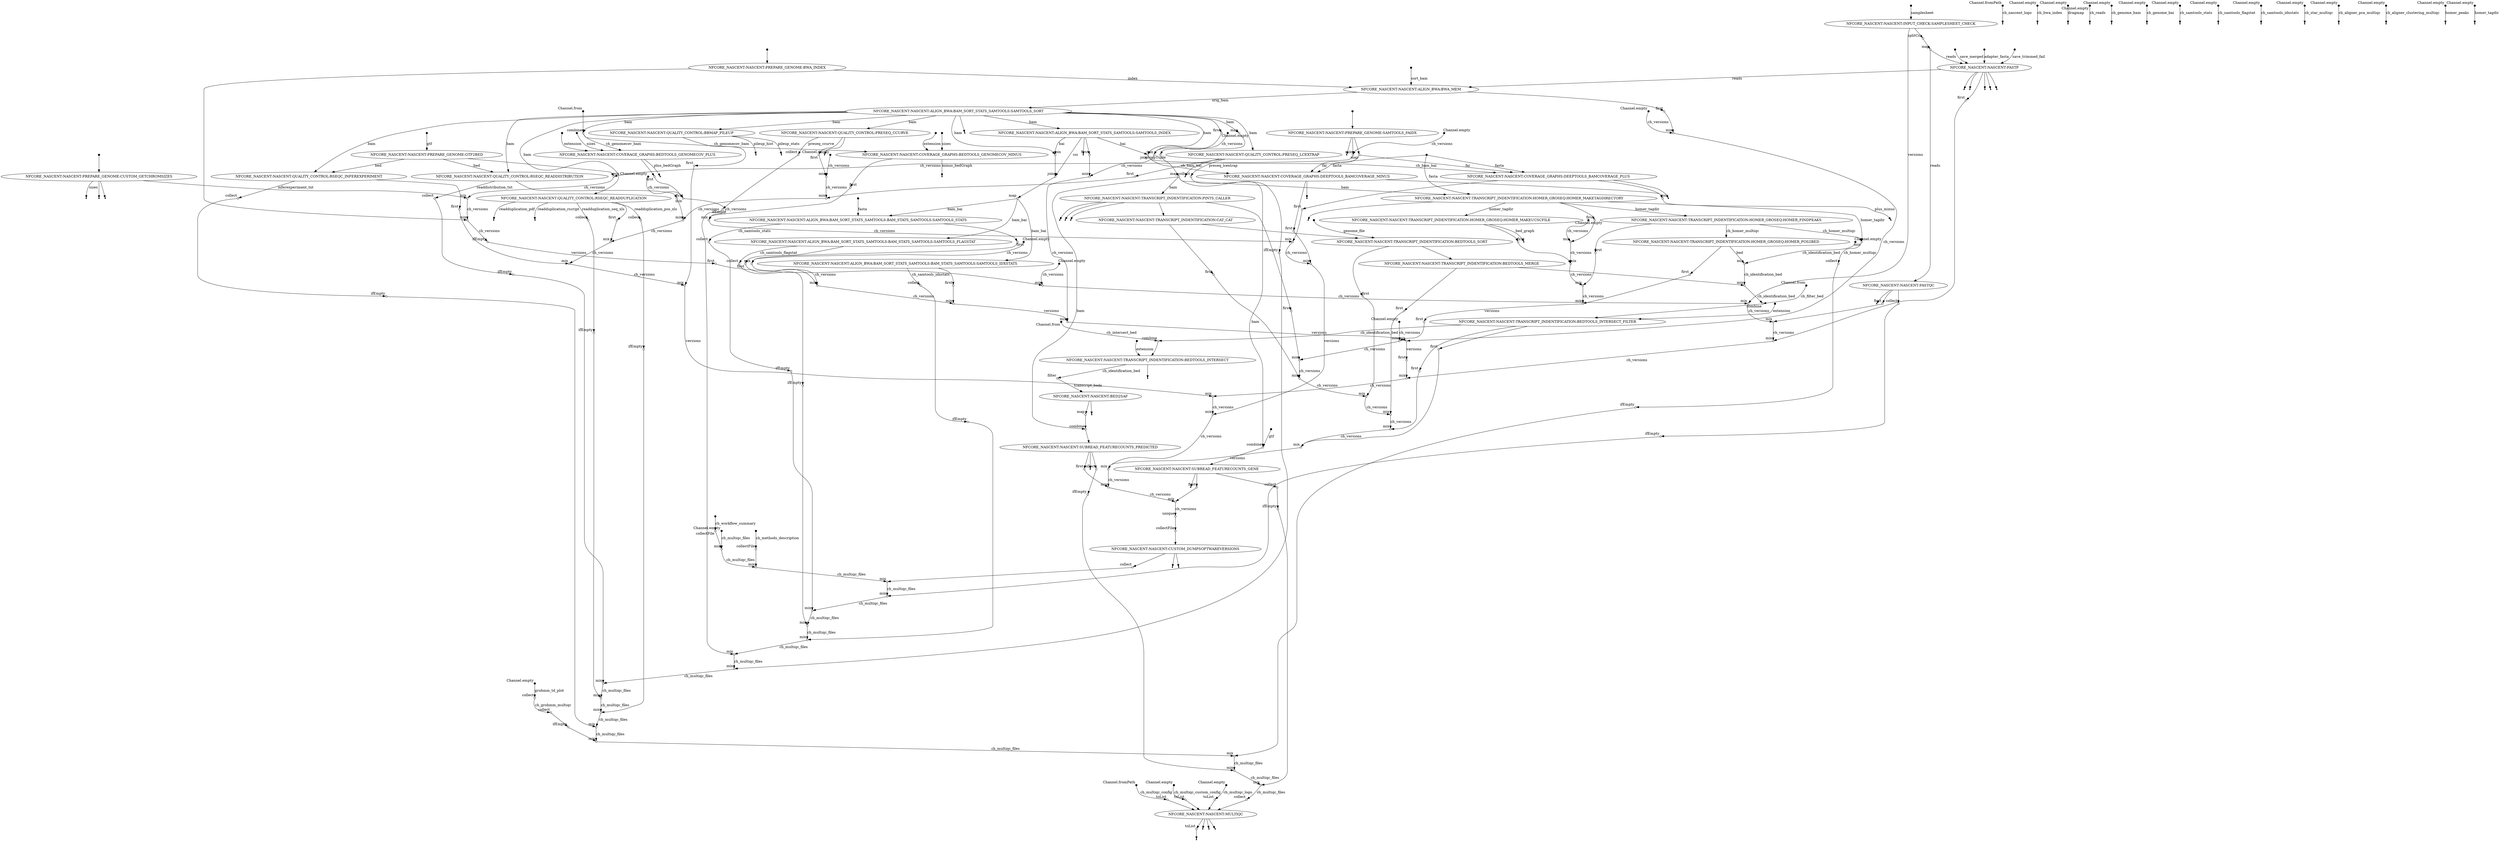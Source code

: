 digraph "nascent_dag" {
v0 [shape=point,label="",fixedsize=true,width=0.1,xlabel="Channel.fromPath"];
v288 [shape=circle,label="",fixedsize=true,width=0.1,xlabel="toList"];
v0 -> v288 [label="ch_multiqc_config"];

v1 [shape=point,label="",fixedsize=true,width=0.1,xlabel="Channel.empty"];
v289 [shape=circle,label="",fixedsize=true,width=0.1,xlabel="toList"];
v1 -> v289 [label="ch_multiqc_custom_config"];

v2 [shape=point,label="",fixedsize=true,width=0.1,xlabel="Channel.empty"];
v290 [shape=circle,label="",fixedsize=true,width=0.1,xlabel="toList"];
v2 -> v290 [label="ch_multiqc_logo"];

v3 [shape=point,label="",fixedsize=true,width=0.1,xlabel="Channel.empty"];
v30 [shape=circle,label="",fixedsize=true,width=0.1,xlabel="mix"];
v3 -> v30 [label="ch_versions"];

v4 [shape=point,label="",fixedsize=true,width=0.1,xlabel="Channel.fromPath"];
v5 [shape=point];
v4 -> v5 [label="ch_nascent_logo"];

v6 [shape=point,label="",fixedsize=true,width=0.1,xlabel="Channel.empty"];
v11 [shape=circle,label="",fixedsize=true,width=0.1,xlabel="mix"];
v6 -> v11 [label="ch_versions"];

v7 [shape=point,label="",fixedsize=true,width=0.1];
v8 [label="NFCORE_NASCENT:NASCENT:PREPARE_GENOME:SAMTOOLS_FAIDX"];
v7 -> v8;

v8 [label="NFCORE_NASCENT:NASCENT:PREPARE_GENOME:SAMTOOLS_FAIDX"];
v10 [shape=circle,label="",fixedsize=true,width=0.1,xlabel="map"];
v8 -> v10;

v8 [label="NFCORE_NASCENT:NASCENT:PREPARE_GENOME:SAMTOOLS_FAIDX"];
v9 [shape=point];
v8 -> v9;

v8 [label="NFCORE_NASCENT:NASCENT:PREPARE_GENOME:SAMTOOLS_FAIDX"];
v11 [shape=circle,label="",fixedsize=true,width=0.1,xlabel="mix"];
v8 -> v11;

v10 [shape=circle,label="",fixedsize=true,width=0.1,xlabel="map"];
v144 [label="NFCORE_NASCENT:NASCENT:COVERAGE_GRAPHS:DEEPTOOLS_BAMCOVERAGE_PLUS"];
v10 -> v144 [label="fai"];

v11 [shape=circle,label="",fixedsize=true,width=0.1,xlabel="mix"];
v14 [shape=circle,label="",fixedsize=true,width=0.1,xlabel="mix"];
v11 -> v14 [label="ch_versions"];

v12 [shape=point,label="",fixedsize=true,width=0.1];
v13 [label="NFCORE_NASCENT:NASCENT:PREPARE_GENOME:GTF2BED"];
v12 -> v13 [label="gtf"];

v13 [label="NFCORE_NASCENT:NASCENT:PREPARE_GENOME:GTF2BED"];
v110 [label="NFCORE_NASCENT:NASCENT:QUALITY_CONTROL:RSEQC_READDISTRIBUTION"];
v13 -> v110 [label="bed"];

v13 [label="NFCORE_NASCENT:NASCENT:PREPARE_GENOME:GTF2BED"];
v14 [shape=circle,label="",fixedsize=true,width=0.1,xlabel="mix"];
v13 -> v14;

v14 [shape=circle,label="",fixedsize=true,width=0.1,xlabel="mix"];
v20 [shape=circle,label="",fixedsize=true,width=0.1,xlabel="mix"];
v14 -> v20 [label="ch_versions"];

v15 [shape=point,label="",fixedsize=true,width=0.1];
v16 [label="NFCORE_NASCENT:NASCENT:PREPARE_GENOME:CUSTOM_GETCHROMSIZES"];
v15 -> v16;

v16 [label="NFCORE_NASCENT:NASCENT:PREPARE_GENOME:CUSTOM_GETCHROMSIZES"];
v19 [shape=point];
v16 -> v19 [label="sizes"];

v16 [label="NFCORE_NASCENT:NASCENT:PREPARE_GENOME:CUSTOM_GETCHROMSIZES"];
v18 [shape=point];
v16 -> v18;

v16 [label="NFCORE_NASCENT:NASCENT:PREPARE_GENOME:CUSTOM_GETCHROMSIZES"];
v17 [shape=point];
v16 -> v17;

v16 [label="NFCORE_NASCENT:NASCENT:PREPARE_GENOME:CUSTOM_GETCHROMSIZES"];
v20 [shape=circle,label="",fixedsize=true,width=0.1,xlabel="mix"];
v16 -> v20;

v20 [shape=circle,label="",fixedsize=true,width=0.1,xlabel="mix"];
v27 [shape=circle,label="",fixedsize=true,width=0.1,xlabel="mix"];
v20 -> v27 [label="ch_versions"];

v21 [shape=point,label="",fixedsize=true,width=0.1,xlabel="Channel.empty"];
v22 [shape=point];
v21 -> v22 [label="ch_bwa_index"];

v23 [shape=point,label="",fixedsize=true,width=0.1,xlabel="Channel.empty"];
v24 [shape=point];
v23 -> v24 [label="dragmap"];

v25 [shape=point,label="",fixedsize=true,width=0.1];
v26 [label="NFCORE_NASCENT:NASCENT:PREPARE_GENOME:BWA_INDEX"];
v25 -> v26;

v26 [label="NFCORE_NASCENT:NASCENT:PREPARE_GENOME:BWA_INDEX"];
v71 [label="NFCORE_NASCENT:NASCENT:ALIGN_BWA:BWA_MEM"];
v26 -> v71 [label="index"];

v26 [label="NFCORE_NASCENT:NASCENT:PREPARE_GENOME:BWA_INDEX"];
v27 [shape=circle,label="",fixedsize=true,width=0.1,xlabel="mix"];
v26 -> v27;

v27 [shape=circle,label="",fixedsize=true,width=0.1,xlabel="mix"];
v28 [shape=circle,label="",fixedsize=true,width=0.1,xlabel="ifEmpty"];
v27 -> v28 [label="ch_versions"];

v28 [shape=circle,label="",fixedsize=true,width=0.1,xlabel="ifEmpty"];
v29 [shape=circle,label="",fixedsize=true,width=0.1,xlabel="first"];
v28 -> v29 [label="versions"];

v29 [shape=circle,label="",fixedsize=true,width=0.1,xlabel="first"];
v30 [shape=circle,label="",fixedsize=true,width=0.1,xlabel="mix"];
v29 -> v30;

v30 [shape=circle,label="",fixedsize=true,width=0.1,xlabel="mix"];
v35 [shape=circle,label="",fixedsize=true,width=0.1,xlabel="mix"];
v30 -> v35 [label="ch_versions"];

v31 [shape=point,label="",fixedsize=true,width=0.1];
v32 [label="NFCORE_NASCENT:NASCENT:INPUT_CHECK:SAMPLESHEET_CHECK"];
v31 -> v32 [label="samplesheet"];

v32 [label="NFCORE_NASCENT:NASCENT:INPUT_CHECK:SAMPLESHEET_CHECK"];
v33 [shape=circle,label="",fixedsize=true,width=0.1,xlabel="splitCsv"];
v32 -> v33;

v32 [label="NFCORE_NASCENT:NASCENT:INPUT_CHECK:SAMPLESHEET_CHECK"];
v35 [shape=circle,label="",fixedsize=true,width=0.1,xlabel="mix"];
v32 -> v35 [label="versions"];

v33 [shape=circle,label="",fixedsize=true,width=0.1,xlabel="splitCsv"];
v34 [shape=circle,label="",fixedsize=true,width=0.1,xlabel="map"];
v33 -> v34;

v34 [shape=circle,label="",fixedsize=true,width=0.1,xlabel="map"];
v36 [label="NFCORE_NASCENT:NASCENT:FASTQC"];
v34 -> v36 [label="reads"];

v35 [shape=circle,label="",fixedsize=true,width=0.1,xlabel="mix"];
v39 [shape=circle,label="",fixedsize=true,width=0.1,xlabel="mix"];
v35 -> v39 [label="ch_versions"];

v36 [label="NFCORE_NASCENT:NASCENT:FASTQC"];
v37 [shape=point];
v36 -> v37;

v36 [label="NFCORE_NASCENT:NASCENT:FASTQC"];
v245 [shape=circle,label="",fixedsize=true,width=0.1,xlabel="collect"];
v36 -> v245;

v36 [label="NFCORE_NASCENT:NASCENT:FASTQC"];
v38 [shape=circle,label="",fixedsize=true,width=0.1,xlabel="first"];
v36 -> v38;

v38 [shape=circle,label="",fixedsize=true,width=0.1,xlabel="first"];
v39 [shape=circle,label="",fixedsize=true,width=0.1,xlabel="mix"];
v38 -> v39;

v39 [shape=circle,label="",fixedsize=true,width=0.1,xlabel="mix"];
v52 [shape=circle,label="",fixedsize=true,width=0.1,xlabel="mix"];
v39 -> v52 [label="ch_versions"];

v40 [shape=point,label="",fixedsize=true,width=0.1,xlabel="Channel.empty"];
v41 [shape=point];
v40 -> v41 [label="ch_reads"];

v34 [shape=circle,label="",fixedsize=true,width=0.1,xlabel="map"];
v45 [label="NFCORE_NASCENT:NASCENT:FASTP"];
v34 -> v45 [label="reads"];

v42 [shape=point,label="",fixedsize=true,width=0.1];
v45 [label="NFCORE_NASCENT:NASCENT:FASTP"];
v42 -> v45 [label="adapter_fasta"];

v43 [shape=point,label="",fixedsize=true,width=0.1];
v45 [label="NFCORE_NASCENT:NASCENT:FASTP"];
v43 -> v45 [label="save_trimmed_fail"];

v44 [shape=point,label="",fixedsize=true,width=0.1];
v45 [label="NFCORE_NASCENT:NASCENT:FASTP"];
v44 -> v45 [label="save_merged"];

v45 [label="NFCORE_NASCENT:NASCENT:FASTP"];
v71 [label="NFCORE_NASCENT:NASCENT:ALIGN_BWA:BWA_MEM"];
v45 -> v71 [label="reads"];

v45 [label="NFCORE_NASCENT:NASCENT:FASTP"];
v50 [shape=point];
v45 -> v50;

v45 [label="NFCORE_NASCENT:NASCENT:FASTP"];
v49 [shape=point];
v45 -> v49;

v45 [label="NFCORE_NASCENT:NASCENT:FASTP"];
v48 [shape=point];
v45 -> v48;

v45 [label="NFCORE_NASCENT:NASCENT:FASTP"];
v51 [shape=circle,label="",fixedsize=true,width=0.1,xlabel="first"];
v45 -> v51;

v45 [label="NFCORE_NASCENT:NASCENT:FASTP"];
v47 [shape=point];
v45 -> v47;

v45 [label="NFCORE_NASCENT:NASCENT:FASTP"];
v46 [shape=point];
v45 -> v46;

v51 [shape=circle,label="",fixedsize=true,width=0.1,xlabel="first"];
v52 [shape=circle,label="",fixedsize=true,width=0.1,xlabel="mix"];
v51 -> v52;

v52 [shape=circle,label="",fixedsize=true,width=0.1,xlabel="mix"];
v100 [shape=circle,label="",fixedsize=true,width=0.1,xlabel="mix"];
v52 -> v100 [label="ch_versions"];

v53 [shape=point,label="",fixedsize=true,width=0.1,xlabel="Channel.empty"];
v54 [shape=point];
v53 -> v54 [label="ch_genome_bam"];

v55 [shape=point,label="",fixedsize=true,width=0.1,xlabel="Channel.empty"];
v56 [shape=point];
v55 -> v56 [label="ch_genome_bai"];

v57 [shape=point,label="",fixedsize=true,width=0.1,xlabel="Channel.empty"];
v58 [shape=point];
v57 -> v58 [label="ch_samtools_stats"];

v59 [shape=point,label="",fixedsize=true,width=0.1,xlabel="Channel.empty"];
v60 [shape=point];
v59 -> v60 [label="ch_samtools_flagstat"];

v61 [shape=point,label="",fixedsize=true,width=0.1,xlabel="Channel.empty"];
v62 [shape=point];
v61 -> v62 [label="ch_samtools_idxstats"];

v63 [shape=point,label="",fixedsize=true,width=0.1,xlabel="Channel.empty"];
v64 [shape=point];
v63 -> v64 [label="ch_star_multiqc"];

v65 [shape=point,label="",fixedsize=true,width=0.1,xlabel="Channel.empty"];
v66 [shape=point];
v65 -> v66 [label="ch_aligner_pca_multiqc"];

v67 [shape=point,label="",fixedsize=true,width=0.1,xlabel="Channel.empty"];
v68 [shape=point];
v67 -> v68 [label="ch_aligner_clustering_multiqc"];

v69 [shape=point,label="",fixedsize=true,width=0.1,xlabel="Channel.empty"];
v73 [shape=circle,label="",fixedsize=true,width=0.1,xlabel="mix"];
v69 -> v73 [label="ch_versions"];

v70 [shape=point,label="",fixedsize=true,width=0.1];
v71 [label="NFCORE_NASCENT:NASCENT:ALIGN_BWA:BWA_MEM"];
v70 -> v71 [label="sort_bam"];

v71 [label="NFCORE_NASCENT:NASCENT:ALIGN_BWA:BWA_MEM"];
v75 [label="NFCORE_NASCENT:NASCENT:ALIGN_BWA:BAM_SORT_STATS_SAMTOOLS:SAMTOOLS_SORT"];
v71 -> v75 [label="orig_bam"];

v71 [label="NFCORE_NASCENT:NASCENT:ALIGN_BWA:BWA_MEM"];
v72 [shape=circle,label="",fixedsize=true,width=0.1,xlabel="first"];
v71 -> v72;

v72 [shape=circle,label="",fixedsize=true,width=0.1,xlabel="first"];
v73 [shape=circle,label="",fixedsize=true,width=0.1,xlabel="mix"];
v72 -> v73;

v73 [shape=circle,label="",fixedsize=true,width=0.1,xlabel="mix"];
v98 [shape=circle,label="",fixedsize=true,width=0.1,xlabel="mix"];
v73 -> v98 [label="ch_versions"];

v74 [shape=point,label="",fixedsize=true,width=0.1,xlabel="Channel.empty"];
v78 [shape=circle,label="",fixedsize=true,width=0.1,xlabel="mix"];
v74 -> v78 [label="ch_versions"];

v75 [label="NFCORE_NASCENT:NASCENT:ALIGN_BWA:BAM_SORT_STATS_SAMTOOLS:SAMTOOLS_SORT"];
v79 [label="NFCORE_NASCENT:NASCENT:ALIGN_BWA:BAM_SORT_STATS_SAMTOOLS:SAMTOOLS_INDEX"];
v75 -> v79 [label="bam"];

v75 [label="NFCORE_NASCENT:NASCENT:ALIGN_BWA:BAM_SORT_STATS_SAMTOOLS:SAMTOOLS_SORT"];
v76 [shape=point];
v75 -> v76;

v75 [label="NFCORE_NASCENT:NASCENT:ALIGN_BWA:BAM_SORT_STATS_SAMTOOLS:SAMTOOLS_SORT"];
v77 [shape=circle,label="",fixedsize=true,width=0.1,xlabel="first"];
v75 -> v77;

v77 [shape=circle,label="",fixedsize=true,width=0.1,xlabel="first"];
v78 [shape=circle,label="",fixedsize=true,width=0.1,xlabel="mix"];
v77 -> v78;

v78 [shape=circle,label="",fixedsize=true,width=0.1,xlabel="mix"];
v82 [shape=circle,label="",fixedsize=true,width=0.1,xlabel="mix"];
v78 -> v82 [label="ch_versions"];

v79 [label="NFCORE_NASCENT:NASCENT:ALIGN_BWA:BAM_SORT_STATS_SAMTOOLS:SAMTOOLS_INDEX"];
v83 [shape=circle,label="",fixedsize=true,width=0.1,xlabel="join"];
v79 -> v83 [label="bai"];

v79 [label="NFCORE_NASCENT:NASCENT:ALIGN_BWA:BAM_SORT_STATS_SAMTOOLS:SAMTOOLS_INDEX"];
v84 [shape=circle,label="",fixedsize=true,width=0.1,xlabel="join"];
v79 -> v84 [label="csi"];

v79 [label="NFCORE_NASCENT:NASCENT:ALIGN_BWA:BAM_SORT_STATS_SAMTOOLS:SAMTOOLS_INDEX"];
v80 [shape=point];
v79 -> v80;

v79 [label="NFCORE_NASCENT:NASCENT:ALIGN_BWA:BAM_SORT_STATS_SAMTOOLS:SAMTOOLS_INDEX"];
v81 [shape=circle,label="",fixedsize=true,width=0.1,xlabel="first"];
v79 -> v81;

v81 [shape=circle,label="",fixedsize=true,width=0.1,xlabel="first"];
v82 [shape=circle,label="",fixedsize=true,width=0.1,xlabel="mix"];
v81 -> v82;

v82 [shape=circle,label="",fixedsize=true,width=0.1,xlabel="mix"];
v97 [shape=circle,label="",fixedsize=true,width=0.1,xlabel="mix"];
v82 -> v97 [label="ch_versions"];

v75 [label="NFCORE_NASCENT:NASCENT:ALIGN_BWA:BAM_SORT_STATS_SAMTOOLS:SAMTOOLS_SORT"];
v83 [shape=circle,label="",fixedsize=true,width=0.1,xlabel="join"];
v75 -> v83 [label="bam"];

v83 [shape=circle,label="",fixedsize=true,width=0.1,xlabel="join"];
v84 [shape=circle,label="",fixedsize=true,width=0.1,xlabel="join"];
v83 -> v84;

v84 [shape=circle,label="",fixedsize=true,width=0.1,xlabel="join"];
v85 [shape=circle,label="",fixedsize=true,width=0.1,xlabel="map"];
v84 -> v85;

v85 [shape=circle,label="",fixedsize=true,width=0.1,xlabel="map"];
v88 [label="NFCORE_NASCENT:NASCENT:ALIGN_BWA:BAM_SORT_STATS_SAMTOOLS:BAM_STATS_SAMTOOLS:SAMTOOLS_STATS"];
v85 -> v88 [label="bam_bai"];

v86 [shape=point,label="",fixedsize=true,width=0.1,xlabel="Channel.empty"];
v90 [shape=circle,label="",fixedsize=true,width=0.1,xlabel="mix"];
v86 -> v90 [label="ch_versions"];

v87 [shape=point,label="",fixedsize=true,width=0.1];
v88 [label="NFCORE_NASCENT:NASCENT:ALIGN_BWA:BAM_SORT_STATS_SAMTOOLS:BAM_STATS_SAMTOOLS:SAMTOOLS_STATS"];
v87 -> v88 [label="fasta"];

v88 [label="NFCORE_NASCENT:NASCENT:ALIGN_BWA:BAM_SORT_STATS_SAMTOOLS:BAM_STATS_SAMTOOLS:SAMTOOLS_STATS"];
v248 [shape=circle,label="",fixedsize=true,width=0.1,xlabel="collect"];
v88 -> v248 [label="ch_samtools_stats"];

v88 [label="NFCORE_NASCENT:NASCENT:ALIGN_BWA:BAM_SORT_STATS_SAMTOOLS:BAM_STATS_SAMTOOLS:SAMTOOLS_STATS"];
v89 [shape=circle,label="",fixedsize=true,width=0.1,xlabel="first"];
v88 -> v89;

v89 [shape=circle,label="",fixedsize=true,width=0.1,xlabel="first"];
v90 [shape=circle,label="",fixedsize=true,width=0.1,xlabel="mix"];
v89 -> v90;

v90 [shape=circle,label="",fixedsize=true,width=0.1,xlabel="mix"];
v93 [shape=circle,label="",fixedsize=true,width=0.1,xlabel="mix"];
v90 -> v93 [label="ch_versions"];

v85 [shape=circle,label="",fixedsize=true,width=0.1,xlabel="map"];
v91 [label="NFCORE_NASCENT:NASCENT:ALIGN_BWA:BAM_SORT_STATS_SAMTOOLS:BAM_STATS_SAMTOOLS:SAMTOOLS_FLAGSTAT"];
v85 -> v91 [label="bam_bai"];

v91 [label="NFCORE_NASCENT:NASCENT:ALIGN_BWA:BAM_SORT_STATS_SAMTOOLS:BAM_STATS_SAMTOOLS:SAMTOOLS_FLAGSTAT"];
v251 [shape=circle,label="",fixedsize=true,width=0.1,xlabel="collect"];
v91 -> v251 [label="ch_samtools_flagstat"];

v91 [label="NFCORE_NASCENT:NASCENT:ALIGN_BWA:BAM_SORT_STATS_SAMTOOLS:BAM_STATS_SAMTOOLS:SAMTOOLS_FLAGSTAT"];
v92 [shape=circle,label="",fixedsize=true,width=0.1,xlabel="first"];
v91 -> v92;

v92 [shape=circle,label="",fixedsize=true,width=0.1,xlabel="first"];
v93 [shape=circle,label="",fixedsize=true,width=0.1,xlabel="mix"];
v92 -> v93;

v93 [shape=circle,label="",fixedsize=true,width=0.1,xlabel="mix"];
v96 [shape=circle,label="",fixedsize=true,width=0.1,xlabel="mix"];
v93 -> v96 [label="ch_versions"];

v85 [shape=circle,label="",fixedsize=true,width=0.1,xlabel="map"];
v94 [label="NFCORE_NASCENT:NASCENT:ALIGN_BWA:BAM_SORT_STATS_SAMTOOLS:BAM_STATS_SAMTOOLS:SAMTOOLS_IDXSTATS"];
v85 -> v94 [label="bam_bai"];

v94 [label="NFCORE_NASCENT:NASCENT:ALIGN_BWA:BAM_SORT_STATS_SAMTOOLS:BAM_STATS_SAMTOOLS:SAMTOOLS_IDXSTATS"];
v254 [shape=circle,label="",fixedsize=true,width=0.1,xlabel="collect"];
v94 -> v254 [label="ch_samtools_idxstats"];

v94 [label="NFCORE_NASCENT:NASCENT:ALIGN_BWA:BAM_SORT_STATS_SAMTOOLS:BAM_STATS_SAMTOOLS:SAMTOOLS_IDXSTATS"];
v95 [shape=circle,label="",fixedsize=true,width=0.1,xlabel="first"];
v94 -> v95;

v95 [shape=circle,label="",fixedsize=true,width=0.1,xlabel="first"];
v96 [shape=circle,label="",fixedsize=true,width=0.1,xlabel="mix"];
v95 -> v96;

v96 [shape=circle,label="",fixedsize=true,width=0.1,xlabel="mix"];
v97 [shape=circle,label="",fixedsize=true,width=0.1,xlabel="mix"];
v96 -> v97 [label="versions"];

v97 [shape=circle,label="",fixedsize=true,width=0.1,xlabel="mix"];
v98 [shape=circle,label="",fixedsize=true,width=0.1,xlabel="mix"];
v97 -> v98 [label="versions"];

v98 [shape=circle,label="",fixedsize=true,width=0.1,xlabel="mix"];
v99 [shape=circle,label="",fixedsize=true,width=0.1,xlabel="first"];
v98 -> v99 [label="versions"];

v99 [shape=circle,label="",fixedsize=true,width=0.1,xlabel="first"];
v100 [shape=circle,label="",fixedsize=true,width=0.1,xlabel="mix"];
v99 -> v100;

v100 [shape=circle,label="",fixedsize=true,width=0.1,xlabel="mix"];
v126 [shape=circle,label="",fixedsize=true,width=0.1,xlabel="mix"];
v100 -> v126 [label="ch_versions"];

v101 [shape=point,label="",fixedsize=true,width=0.1,xlabel="Channel.empty"];
v105 [shape=circle,label="",fixedsize=true,width=0.1,xlabel="mix"];
v101 -> v105 [label="ch_versions"];

v75 [label="NFCORE_NASCENT:NASCENT:ALIGN_BWA:BAM_SORT_STATS_SAMTOOLS:SAMTOOLS_SORT"];
v102 [label="NFCORE_NASCENT:NASCENT:QUALITY_CONTROL:PRESEQ_CCURVE"];
v75 -> v102 [label="bam"];

v102 [label="NFCORE_NASCENT:NASCENT:QUALITY_CONTROL:PRESEQ_CCURVE"];
v257 [shape=circle,label="",fixedsize=true,width=0.1,xlabel="collect"];
v102 -> v257 [label="preseq_ccurve"];

v102 [label="NFCORE_NASCENT:NASCENT:QUALITY_CONTROL:PRESEQ_CCURVE"];
v103 [shape=point];
v102 -> v103;

v102 [label="NFCORE_NASCENT:NASCENT:QUALITY_CONTROL:PRESEQ_CCURVE"];
v104 [shape=circle,label="",fixedsize=true,width=0.1,xlabel="first"];
v102 -> v104;

v104 [shape=circle,label="",fixedsize=true,width=0.1,xlabel="first"];
v105 [shape=circle,label="",fixedsize=true,width=0.1,xlabel="mix"];
v104 -> v105;

v105 [shape=circle,label="",fixedsize=true,width=0.1,xlabel="mix"];
v109 [shape=circle,label="",fixedsize=true,width=0.1,xlabel="mix"];
v105 -> v109 [label="ch_versions"];

v75 [label="NFCORE_NASCENT:NASCENT:ALIGN_BWA:BAM_SORT_STATS_SAMTOOLS:SAMTOOLS_SORT"];
v106 [label="NFCORE_NASCENT:NASCENT:QUALITY_CONTROL:PRESEQ_LCEXTRAP"];
v75 -> v106 [label="bam"];

v106 [label="NFCORE_NASCENT:NASCENT:QUALITY_CONTROL:PRESEQ_LCEXTRAP"];
v260 [shape=circle,label="",fixedsize=true,width=0.1,xlabel="collect"];
v106 -> v260 [label="preseq_lcextrap"];

v106 [label="NFCORE_NASCENT:NASCENT:QUALITY_CONTROL:PRESEQ_LCEXTRAP"];
v107 [shape=point];
v106 -> v107;

v106 [label="NFCORE_NASCENT:NASCENT:QUALITY_CONTROL:PRESEQ_LCEXTRAP"];
v108 [shape=circle,label="",fixedsize=true,width=0.1,xlabel="first"];
v106 -> v108;

v108 [shape=circle,label="",fixedsize=true,width=0.1,xlabel="first"];
v109 [shape=circle,label="",fixedsize=true,width=0.1,xlabel="mix"];
v108 -> v109;

v109 [shape=circle,label="",fixedsize=true,width=0.1,xlabel="mix"];
v112 [shape=circle,label="",fixedsize=true,width=0.1,xlabel="mix"];
v109 -> v112 [label="ch_versions"];

v75 [label="NFCORE_NASCENT:NASCENT:ALIGN_BWA:BAM_SORT_STATS_SAMTOOLS:SAMTOOLS_SORT"];
v110 [label="NFCORE_NASCENT:NASCENT:QUALITY_CONTROL:RSEQC_READDISTRIBUTION"];
v75 -> v110 [label="bam"];

v110 [label="NFCORE_NASCENT:NASCENT:QUALITY_CONTROL:RSEQC_READDISTRIBUTION"];
v263 [shape=circle,label="",fixedsize=true,width=0.1,xlabel="collect"];
v110 -> v263 [label="readdistribution_txt"];

v110 [label="NFCORE_NASCENT:NASCENT:QUALITY_CONTROL:RSEQC_READDISTRIBUTION"];
v111 [shape=circle,label="",fixedsize=true,width=0.1,xlabel="first"];
v110 -> v111;

v111 [shape=circle,label="",fixedsize=true,width=0.1,xlabel="first"];
v112 [shape=circle,label="",fixedsize=true,width=0.1,xlabel="mix"];
v111 -> v112;

v112 [shape=circle,label="",fixedsize=true,width=0.1,xlabel="mix"];
v117 [shape=circle,label="",fixedsize=true,width=0.1,xlabel="mix"];
v112 -> v117 [label="ch_versions"];

v75 [label="NFCORE_NASCENT:NASCENT:ALIGN_BWA:BAM_SORT_STATS_SAMTOOLS:SAMTOOLS_SORT"];
v113 [label="NFCORE_NASCENT:NASCENT:QUALITY_CONTROL:RSEQC_READDUPLICATION"];
v75 -> v113 [label="bam"];

v113 [label="NFCORE_NASCENT:NASCENT:QUALITY_CONTROL:RSEQC_READDUPLICATION"];
v266 [shape=circle,label="",fixedsize=true,width=0.1,xlabel="collect"];
v113 -> v266 [label="readduplication_seq_xls"];

v113 [label="NFCORE_NASCENT:NASCENT:QUALITY_CONTROL:RSEQC_READDUPLICATION"];
v269 [shape=circle,label="",fixedsize=true,width=0.1,xlabel="collect"];
v113 -> v269 [label="readduplication_pos_xls"];

v113 [label="NFCORE_NASCENT:NASCENT:QUALITY_CONTROL:RSEQC_READDUPLICATION"];
v115 [shape=point];
v113 -> v115 [label="readduplication_pdf"];

v113 [label="NFCORE_NASCENT:NASCENT:QUALITY_CONTROL:RSEQC_READDUPLICATION"];
v114 [shape=point];
v113 -> v114 [label="readduplication_rscript"];

v113 [label="NFCORE_NASCENT:NASCENT:QUALITY_CONTROL:RSEQC_READDUPLICATION"];
v116 [shape=circle,label="",fixedsize=true,width=0.1,xlabel="first"];
v113 -> v116;

v116 [shape=circle,label="",fixedsize=true,width=0.1,xlabel="first"];
v117 [shape=circle,label="",fixedsize=true,width=0.1,xlabel="mix"];
v116 -> v117;

v117 [shape=circle,label="",fixedsize=true,width=0.1,xlabel="mix"];
v120 [shape=circle,label="",fixedsize=true,width=0.1,xlabel="mix"];
v117 -> v120 [label="ch_versions"];

v75 [label="NFCORE_NASCENT:NASCENT:ALIGN_BWA:BAM_SORT_STATS_SAMTOOLS:SAMTOOLS_SORT"];
v118 [label="NFCORE_NASCENT:NASCENT:QUALITY_CONTROL:RSEQC_INFEREXPERIMENT"];
v75 -> v118 [label="bam"];

v13 [label="NFCORE_NASCENT:NASCENT:PREPARE_GENOME:GTF2BED"];
v118 [label="NFCORE_NASCENT:NASCENT:QUALITY_CONTROL:RSEQC_INFEREXPERIMENT"];
v13 -> v118 [label="bed"];

v118 [label="NFCORE_NASCENT:NASCENT:QUALITY_CONTROL:RSEQC_INFEREXPERIMENT"];
v272 [shape=circle,label="",fixedsize=true,width=0.1,xlabel="collect"];
v118 -> v272 [label="inferexperiment_txt"];

v118 [label="NFCORE_NASCENT:NASCENT:QUALITY_CONTROL:RSEQC_INFEREXPERIMENT"];
v119 [shape=circle,label="",fixedsize=true,width=0.1,xlabel="first"];
v118 -> v119;

v119 [shape=circle,label="",fixedsize=true,width=0.1,xlabel="first"];
v120 [shape=circle,label="",fixedsize=true,width=0.1,xlabel="mix"];
v119 -> v120;

v120 [shape=circle,label="",fixedsize=true,width=0.1,xlabel="mix"];
v125 [shape=circle,label="",fixedsize=true,width=0.1,xlabel="mix"];
v120 -> v125 [label="ch_versions"];

v75 [label="NFCORE_NASCENT:NASCENT:ALIGN_BWA:BAM_SORT_STATS_SAMTOOLS:SAMTOOLS_SORT"];
v121 [label="NFCORE_NASCENT:NASCENT:QUALITY_CONTROL:BBMAP_PILEUP"];
v75 -> v121 [label="bam"];

v121 [label="NFCORE_NASCENT:NASCENT:QUALITY_CONTROL:BBMAP_PILEUP"];
v123 [shape=point];
v121 -> v123 [label="pileup_stats"];

v121 [label="NFCORE_NASCENT:NASCENT:QUALITY_CONTROL:BBMAP_PILEUP"];
v122 [shape=point];
v121 -> v122 [label="pileup_hist"];

v121 [label="NFCORE_NASCENT:NASCENT:QUALITY_CONTROL:BBMAP_PILEUP"];
v124 [shape=circle,label="",fixedsize=true,width=0.1,xlabel="first"];
v121 -> v124;

v124 [shape=circle,label="",fixedsize=true,width=0.1,xlabel="first"];
v125 [shape=circle,label="",fixedsize=true,width=0.1,xlabel="mix"];
v124 -> v125;

v125 [shape=circle,label="",fixedsize=true,width=0.1,xlabel="mix"];
v126 [shape=circle,label="",fixedsize=true,width=0.1,xlabel="mix"];
v125 -> v126 [label="versions"];

v126 [shape=circle,label="",fixedsize=true,width=0.1,xlabel="mix"];
v154 [shape=circle,label="",fixedsize=true,width=0.1,xlabel="mix"];
v126 -> v154 [label="ch_versions"];

v127 [shape=point,label="",fixedsize=true,width=0.1,xlabel="Channel.empty"];
v135 [shape=circle,label="",fixedsize=true,width=0.1,xlabel="mix"];
v127 -> v135 [label="ch_versions"];

v128 [shape=point,label="",fixedsize=true,width=0.1,xlabel="Channel.from"];
v129 [shape=circle,label="",fixedsize=true,width=0.1,xlabel="combine"];
v128 -> v129;

v75 [label="NFCORE_NASCENT:NASCENT:ALIGN_BWA:BAM_SORT_STATS_SAMTOOLS:SAMTOOLS_SORT"];
v129 [shape=circle,label="",fixedsize=true,width=0.1,xlabel="combine"];
v75 -> v129 [label="bam"];

v129 [shape=circle,label="",fixedsize=true,width=0.1,xlabel="combine"];
v132 [label="NFCORE_NASCENT:NASCENT:COVERAGE_GRAPHS:BEDTOOLS_GENOMECOV_PLUS"];
v129 -> v132 [label="ch_genomecov_bam"];

v130 [shape=point,label="",fixedsize=true,width=0.1];
v132 [label="NFCORE_NASCENT:NASCENT:COVERAGE_GRAPHS:BEDTOOLS_GENOMECOV_PLUS"];
v130 -> v132 [label="sizes"];

v131 [shape=point,label="",fixedsize=true,width=0.1];
v132 [label="NFCORE_NASCENT:NASCENT:COVERAGE_GRAPHS:BEDTOOLS_GENOMECOV_PLUS"];
v131 -> v132 [label="extension"];

v132 [label="NFCORE_NASCENT:NASCENT:COVERAGE_GRAPHS:BEDTOOLS_GENOMECOV_PLUS"];
v133 [shape=point];
v132 -> v133 [label="plus_bedGraph"];

v132 [label="NFCORE_NASCENT:NASCENT:COVERAGE_GRAPHS:BEDTOOLS_GENOMECOV_PLUS"];
v134 [shape=circle,label="",fixedsize=true,width=0.1,xlabel="first"];
v132 -> v134;

v134 [shape=circle,label="",fixedsize=true,width=0.1,xlabel="first"];
v135 [shape=circle,label="",fixedsize=true,width=0.1,xlabel="mix"];
v134 -> v135;

v135 [shape=circle,label="",fixedsize=true,width=0.1,xlabel="mix"];
v141 [shape=circle,label="",fixedsize=true,width=0.1,xlabel="mix"];
v135 -> v141 [label="ch_versions"];

v129 [shape=circle,label="",fixedsize=true,width=0.1,xlabel="combine"];
v138 [label="NFCORE_NASCENT:NASCENT:COVERAGE_GRAPHS:BEDTOOLS_GENOMECOV_MINUS"];
v129 -> v138 [label="ch_genomecov_bam"];

v136 [shape=point,label="",fixedsize=true,width=0.1];
v138 [label="NFCORE_NASCENT:NASCENT:COVERAGE_GRAPHS:BEDTOOLS_GENOMECOV_MINUS"];
v136 -> v138 [label="sizes"];

v137 [shape=point,label="",fixedsize=true,width=0.1];
v138 [label="NFCORE_NASCENT:NASCENT:COVERAGE_GRAPHS:BEDTOOLS_GENOMECOV_MINUS"];
v137 -> v138 [label="extension"];

v138 [label="NFCORE_NASCENT:NASCENT:COVERAGE_GRAPHS:BEDTOOLS_GENOMECOV_MINUS"];
v139 [shape=point];
v138 -> v139 [label="minus_bedGraph"];

v138 [label="NFCORE_NASCENT:NASCENT:COVERAGE_GRAPHS:BEDTOOLS_GENOMECOV_MINUS"];
v140 [shape=circle,label="",fixedsize=true,width=0.1,xlabel="first"];
v138 -> v140;

v140 [shape=circle,label="",fixedsize=true,width=0.1,xlabel="first"];
v141 [shape=circle,label="",fixedsize=true,width=0.1,xlabel="mix"];
v140 -> v141;

v141 [shape=circle,label="",fixedsize=true,width=0.1,xlabel="mix"];
v147 [shape=circle,label="",fixedsize=true,width=0.1,xlabel="mix"];
v141 -> v147 [label="ch_versions"];

v75 [label="NFCORE_NASCENT:NASCENT:ALIGN_BWA:BAM_SORT_STATS_SAMTOOLS:SAMTOOLS_SORT"];
v142 [shape=circle,label="",fixedsize=true,width=0.1,xlabel="join"];
v75 -> v142 [label="bam"];

v79 [label="NFCORE_NASCENT:NASCENT:ALIGN_BWA:BAM_SORT_STATS_SAMTOOLS:SAMTOOLS_INDEX"];
v142 [shape=circle,label="",fixedsize=true,width=0.1,xlabel="join"];
v79 -> v142 [label="bai"];

v142 [shape=circle,label="",fixedsize=true,width=0.1,xlabel="join"];
v144 [label="NFCORE_NASCENT:NASCENT:COVERAGE_GRAPHS:DEEPTOOLS_BAMCOVERAGE_PLUS"];
v142 -> v144 [label="ch_bam_bai"];

v143 [shape=point,label="",fixedsize=true,width=0.1];
v144 [label="NFCORE_NASCENT:NASCENT:COVERAGE_GRAPHS:DEEPTOOLS_BAMCOVERAGE_PLUS"];
v143 -> v144 [label="fasta"];

v144 [label="NFCORE_NASCENT:NASCENT:COVERAGE_GRAPHS:DEEPTOOLS_BAMCOVERAGE_PLUS"];
v152 [shape=circle,label="",fixedsize=true,width=0.1,xlabel="join"];
v144 -> v152;

v144 [label="NFCORE_NASCENT:NASCENT:COVERAGE_GRAPHS:DEEPTOOLS_BAMCOVERAGE_PLUS"];
v145 [shape=point];
v144 -> v145;

v144 [label="NFCORE_NASCENT:NASCENT:COVERAGE_GRAPHS:DEEPTOOLS_BAMCOVERAGE_PLUS"];
v146 [shape=circle,label="",fixedsize=true,width=0.1,xlabel="first"];
v144 -> v146;

v146 [shape=circle,label="",fixedsize=true,width=0.1,xlabel="first"];
v147 [shape=circle,label="",fixedsize=true,width=0.1,xlabel="mix"];
v146 -> v147;

v147 [shape=circle,label="",fixedsize=true,width=0.1,xlabel="mix"];
v151 [shape=circle,label="",fixedsize=true,width=0.1,xlabel="mix"];
v147 -> v151 [label="ch_versions"];

v142 [shape=circle,label="",fixedsize=true,width=0.1,xlabel="join"];
v148 [label="NFCORE_NASCENT:NASCENT:COVERAGE_GRAPHS:DEEPTOOLS_BAMCOVERAGE_MINUS"];
v142 -> v148 [label="ch_bam_bai"];

v143 [shape=point,label="",fixedsize=true,width=0.1];
v148 [label="NFCORE_NASCENT:NASCENT:COVERAGE_GRAPHS:DEEPTOOLS_BAMCOVERAGE_MINUS"];
v143 -> v148 [label="fasta"];

v10 [shape=circle,label="",fixedsize=true,width=0.1,xlabel="map"];
v148 [label="NFCORE_NASCENT:NASCENT:COVERAGE_GRAPHS:DEEPTOOLS_BAMCOVERAGE_MINUS"];
v10 -> v148 [label="fai"];

v148 [label="NFCORE_NASCENT:NASCENT:COVERAGE_GRAPHS:DEEPTOOLS_BAMCOVERAGE_MINUS"];
v152 [shape=circle,label="",fixedsize=true,width=0.1,xlabel="join"];
v148 -> v152;

v148 [label="NFCORE_NASCENT:NASCENT:COVERAGE_GRAPHS:DEEPTOOLS_BAMCOVERAGE_MINUS"];
v149 [shape=point];
v148 -> v149;

v148 [label="NFCORE_NASCENT:NASCENT:COVERAGE_GRAPHS:DEEPTOOLS_BAMCOVERAGE_MINUS"];
v150 [shape=circle,label="",fixedsize=true,width=0.1,xlabel="first"];
v148 -> v150;

v150 [shape=circle,label="",fixedsize=true,width=0.1,xlabel="first"];
v151 [shape=circle,label="",fixedsize=true,width=0.1,xlabel="mix"];
v150 -> v151;

v151 [shape=circle,label="",fixedsize=true,width=0.1,xlabel="mix"];
v154 [shape=circle,label="",fixedsize=true,width=0.1,xlabel="mix"];
v151 -> v154 [label="versions"];

v152 [shape=circle,label="",fixedsize=true,width=0.1,xlabel="join"];
v153 [shape=point];
v152 -> v153 [label="plus_minus"];

v154 [shape=circle,label="",fixedsize=true,width=0.1,xlabel="mix"];
v216 [shape=circle,label="",fixedsize=true,width=0.1,xlabel="mix"];
v154 -> v216 [label="ch_versions"];

v75 [label="NFCORE_NASCENT:NASCENT:ALIGN_BWA:BAM_SORT_STATS_SAMTOOLS:SAMTOOLS_SORT"];
v155 [shape=circle,label="",fixedsize=true,width=0.1,xlabel="map"];
v75 -> v155 [label="bam"];

v155 [shape=circle,label="",fixedsize=true,width=0.1,xlabel="map"];
v156 [shape=circle,label="",fixedsize=true,width=0.1,xlabel="groupTuple"];
v155 -> v156;

v156 [shape=circle,label="",fixedsize=true,width=0.1,xlabel="groupTuple"];
v157 [shape=circle,label="",fixedsize=true,width=0.1,xlabel="map"];
v156 -> v157;

v157 [shape=circle,label="",fixedsize=true,width=0.1,xlabel="map"];
v166 [label="NFCORE_NASCENT:NASCENT:TRANSCRIPT_INDENTIFICATION:HOMER_GROSEQ:HOMER_MAKETAGDIRECTORY"];
v157 -> v166 [label="bam"];

v158 [shape=point,label="",fixedsize=true,width=0.1,xlabel="Channel.empty"];
v182 [shape=circle,label="",fixedsize=true,width=0.1,xlabel="mix"];
v158 -> v182 [label="ch_versions"];

v159 [shape=point,label="",fixedsize=true,width=0.1,xlabel="Channel.empty"];
v180 [shape=circle,label="",fixedsize=true,width=0.1,xlabel="mix"];
v159 -> v180 [label="ch_identification_bed"];

v160 [shape=point,label="",fixedsize=true,width=0.1,xlabel="Channel.empty"];
v214 [shape=circle,label="",fixedsize=true,width=0.1,xlabel="collect"];
v160 -> v214 [label="grohmm_td_plot"];

v161 [shape=point,label="",fixedsize=true,width=0.1,xlabel="Channel.empty"];
v162 [shape=point];
v161 -> v162 [label="homer_peaks"];

v163 [shape=point,label="",fixedsize=true,width=0.1,xlabel="Channel.empty"];
v164 [shape=point];
v163 -> v164 [label="homer_tagdir"];

v165 [shape=point,label="",fixedsize=true,width=0.1,xlabel="Channel.empty"];
v169 [shape=circle,label="",fixedsize=true,width=0.1,xlabel="mix"];
v165 -> v169 [label="ch_versions"];

v143 [shape=point,label="",fixedsize=true,width=0.1];
v166 [label="NFCORE_NASCENT:NASCENT:TRANSCRIPT_INDENTIFICATION:HOMER_GROSEQ:HOMER_MAKETAGDIRECTORY"];
v143 -> v166 [label="fasta"];

v166 [label="NFCORE_NASCENT:NASCENT:TRANSCRIPT_INDENTIFICATION:HOMER_GROSEQ:HOMER_MAKETAGDIRECTORY"];
v170 [label="NFCORE_NASCENT:NASCENT:TRANSCRIPT_INDENTIFICATION:HOMER_GROSEQ:HOMER_MAKEUCSCFILE"];
v166 -> v170 [label="homer_tagdir"];

v166 [label="NFCORE_NASCENT:NASCENT:TRANSCRIPT_INDENTIFICATION:HOMER_GROSEQ:HOMER_MAKETAGDIRECTORY"];
v167 [shape=point];
v166 -> v167;

v166 [label="NFCORE_NASCENT:NASCENT:TRANSCRIPT_INDENTIFICATION:HOMER_GROSEQ:HOMER_MAKETAGDIRECTORY"];
v168 [shape=circle,label="",fixedsize=true,width=0.1,xlabel="first"];
v166 -> v168;

v168 [shape=circle,label="",fixedsize=true,width=0.1,xlabel="first"];
v169 [shape=circle,label="",fixedsize=true,width=0.1,xlabel="mix"];
v168 -> v169;

v169 [shape=circle,label="",fixedsize=true,width=0.1,xlabel="mix"];
v173 [shape=circle,label="",fixedsize=true,width=0.1,xlabel="mix"];
v169 -> v173 [label="ch_versions"];

v170 [label="NFCORE_NASCENT:NASCENT:TRANSCRIPT_INDENTIFICATION:HOMER_GROSEQ:HOMER_MAKEUCSCFILE"];
v171 [shape=point];
v170 -> v171 [label="bed_graph"];

v170 [label="NFCORE_NASCENT:NASCENT:TRANSCRIPT_INDENTIFICATION:HOMER_GROSEQ:HOMER_MAKEUCSCFILE"];
v172 [shape=circle,label="",fixedsize=true,width=0.1,xlabel="first"];
v170 -> v172;

v172 [shape=circle,label="",fixedsize=true,width=0.1,xlabel="first"];
v173 [shape=circle,label="",fixedsize=true,width=0.1,xlabel="mix"];
v172 -> v173;

v173 [shape=circle,label="",fixedsize=true,width=0.1,xlabel="mix"];
v176 [shape=circle,label="",fixedsize=true,width=0.1,xlabel="mix"];
v173 -> v176 [label="ch_versions"];

v166 [label="NFCORE_NASCENT:NASCENT:TRANSCRIPT_INDENTIFICATION:HOMER_GROSEQ:HOMER_MAKETAGDIRECTORY"];
v174 [label="NFCORE_NASCENT:NASCENT:TRANSCRIPT_INDENTIFICATION:HOMER_GROSEQ:HOMER_FINDPEAKS"];
v166 -> v174 [label="homer_tagdir"];

v174 [label="NFCORE_NASCENT:NASCENT:TRANSCRIPT_INDENTIFICATION:HOMER_GROSEQ:HOMER_FINDPEAKS"];
v177 [label="NFCORE_NASCENT:NASCENT:TRANSCRIPT_INDENTIFICATION:HOMER_GROSEQ:HOMER_POS2BED"];
v174 -> v177 [label="ch_homer_multiqc"];

v174 [label="NFCORE_NASCENT:NASCENT:TRANSCRIPT_INDENTIFICATION:HOMER_GROSEQ:HOMER_FINDPEAKS"];
v175 [shape=circle,label="",fixedsize=true,width=0.1,xlabel="first"];
v174 -> v175;

v175 [shape=circle,label="",fixedsize=true,width=0.1,xlabel="first"];
v176 [shape=circle,label="",fixedsize=true,width=0.1,xlabel="mix"];
v175 -> v176;

v176 [shape=circle,label="",fixedsize=true,width=0.1,xlabel="mix"];
v179 [shape=circle,label="",fixedsize=true,width=0.1,xlabel="mix"];
v176 -> v179 [label="ch_versions"];

v177 [label="NFCORE_NASCENT:NASCENT:TRANSCRIPT_INDENTIFICATION:HOMER_GROSEQ:HOMER_POS2BED"];
v180 [shape=circle,label="",fixedsize=true,width=0.1,xlabel="mix"];
v177 -> v180 [label="bed"];

v177 [label="NFCORE_NASCENT:NASCENT:TRANSCRIPT_INDENTIFICATION:HOMER_GROSEQ:HOMER_POS2BED"];
v178 [shape=circle,label="",fixedsize=true,width=0.1,xlabel="first"];
v177 -> v178;

v178 [shape=circle,label="",fixedsize=true,width=0.1,xlabel="first"];
v179 [shape=circle,label="",fixedsize=true,width=0.1,xlabel="mix"];
v178 -> v179;

v179 [shape=circle,label="",fixedsize=true,width=0.1,xlabel="mix"];
v181 [shape=circle,label="",fixedsize=true,width=0.1,xlabel="first"];
v179 -> v181 [label="versions"];

v180 [shape=circle,label="",fixedsize=true,width=0.1,xlabel="mix"];
v197 [shape=circle,label="",fixedsize=true,width=0.1,xlabel="mix"];
v180 -> v197 [label="ch_identification_bed"];

v181 [shape=circle,label="",fixedsize=true,width=0.1,xlabel="first"];
v182 [shape=circle,label="",fixedsize=true,width=0.1,xlabel="mix"];
v181 -> v182;

v182 [shape=circle,label="",fixedsize=true,width=0.1,xlabel="mix"];
v188 [shape=circle,label="",fixedsize=true,width=0.1,xlabel="mix"];
v182 -> v188 [label="ch_versions"];

v157 [shape=circle,label="",fixedsize=true,width=0.1,xlabel="map"];
v183 [label="NFCORE_NASCENT:NASCENT:TRANSCRIPT_INDENTIFICATION:PINTS_CALLER"];
v157 -> v183 [label="bam"];

v183 [label="NFCORE_NASCENT:NASCENT:TRANSCRIPT_INDENTIFICATION:PINTS_CALLER"];
v186 [shape=point];
v183 -> v186;

v183 [label="NFCORE_NASCENT:NASCENT:TRANSCRIPT_INDENTIFICATION:PINTS_CALLER"];
v189 [label="NFCORE_NASCENT:NASCENT:TRANSCRIPT_INDENTIFICATION:CAT_CAT"];
v183 -> v189;

v183 [label="NFCORE_NASCENT:NASCENT:TRANSCRIPT_INDENTIFICATION:PINTS_CALLER"];
v185 [shape=point];
v183 -> v185;

v183 [label="NFCORE_NASCENT:NASCENT:TRANSCRIPT_INDENTIFICATION:PINTS_CALLER"];
v184 [shape=point];
v183 -> v184;

v183 [label="NFCORE_NASCENT:NASCENT:TRANSCRIPT_INDENTIFICATION:PINTS_CALLER"];
v187 [shape=circle,label="",fixedsize=true,width=0.1,xlabel="first"];
v183 -> v187;

v187 [shape=circle,label="",fixedsize=true,width=0.1,xlabel="first"];
v188 [shape=circle,label="",fixedsize=true,width=0.1,xlabel="mix"];
v187 -> v188;

v188 [shape=circle,label="",fixedsize=true,width=0.1,xlabel="mix"];
v191 [shape=circle,label="",fixedsize=true,width=0.1,xlabel="mix"];
v188 -> v191 [label="ch_versions"];

v189 [label="NFCORE_NASCENT:NASCENT:TRANSCRIPT_INDENTIFICATION:CAT_CAT"];
v193 [label="NFCORE_NASCENT:NASCENT:TRANSCRIPT_INDENTIFICATION:BEDTOOLS_SORT"];
v189 -> v193;

v189 [label="NFCORE_NASCENT:NASCENT:TRANSCRIPT_INDENTIFICATION:CAT_CAT"];
v190 [shape=circle,label="",fixedsize=true,width=0.1,xlabel="first"];
v189 -> v190;

v190 [shape=circle,label="",fixedsize=true,width=0.1,xlabel="first"];
v191 [shape=circle,label="",fixedsize=true,width=0.1,xlabel="mix"];
v190 -> v191;

v191 [shape=circle,label="",fixedsize=true,width=0.1,xlabel="mix"];
v195 [shape=circle,label="",fixedsize=true,width=0.1,xlabel="mix"];
v191 -> v195 [label="ch_versions"];

v192 [shape=point,label="",fixedsize=true,width=0.1];
v193 [label="NFCORE_NASCENT:NASCENT:TRANSCRIPT_INDENTIFICATION:BEDTOOLS_SORT"];
v192 -> v193 [label="genome_file"];

v193 [label="NFCORE_NASCENT:NASCENT:TRANSCRIPT_INDENTIFICATION:BEDTOOLS_SORT"];
v196 [label="NFCORE_NASCENT:NASCENT:TRANSCRIPT_INDENTIFICATION:BEDTOOLS_MERGE"];
v193 -> v196;

v193 [label="NFCORE_NASCENT:NASCENT:TRANSCRIPT_INDENTIFICATION:BEDTOOLS_SORT"];
v194 [shape=circle,label="",fixedsize=true,width=0.1,xlabel="first"];
v193 -> v194;

v194 [shape=circle,label="",fixedsize=true,width=0.1,xlabel="first"];
v195 [shape=circle,label="",fixedsize=true,width=0.1,xlabel="mix"];
v194 -> v195;

v195 [shape=circle,label="",fixedsize=true,width=0.1,xlabel="mix"];
v199 [shape=circle,label="",fixedsize=true,width=0.1,xlabel="mix"];
v195 -> v199 [label="ch_versions"];

v196 [label="NFCORE_NASCENT:NASCENT:TRANSCRIPT_INDENTIFICATION:BEDTOOLS_MERGE"];
v197 [shape=circle,label="",fixedsize=true,width=0.1,xlabel="mix"];
v196 -> v197;

v196 [label="NFCORE_NASCENT:NASCENT:TRANSCRIPT_INDENTIFICATION:BEDTOOLS_MERGE"];
v198 [shape=circle,label="",fixedsize=true,width=0.1,xlabel="first"];
v196 -> v198;

v197 [shape=circle,label="",fixedsize=true,width=0.1,xlabel="mix"];
v201 [shape=circle,label="",fixedsize=true,width=0.1,xlabel="combine"];
v197 -> v201 [label="ch_identification_bed"];

v198 [shape=circle,label="",fixedsize=true,width=0.1,xlabel="first"];
v199 [shape=circle,label="",fixedsize=true,width=0.1,xlabel="mix"];
v198 -> v199;

v199 [shape=circle,label="",fixedsize=true,width=0.1,xlabel="mix"];
v205 [shape=circle,label="",fixedsize=true,width=0.1,xlabel="mix"];
v199 -> v205 [label="ch_versions"];

v200 [shape=point,label="",fixedsize=true,width=0.1,xlabel="Channel.from"];
v201 [shape=circle,label="",fixedsize=true,width=0.1,xlabel="combine"];
v200 -> v201 [label="ch_filter_bed"];

v201 [shape=circle,label="",fixedsize=true,width=0.1,xlabel="combine"];
v203 [label="NFCORE_NASCENT:NASCENT:TRANSCRIPT_INDENTIFICATION:BEDTOOLS_INTERSECT_FILTER"];
v201 -> v203;

v202 [shape=point,label="",fixedsize=true,width=0.1];
v203 [label="NFCORE_NASCENT:NASCENT:TRANSCRIPT_INDENTIFICATION:BEDTOOLS_INTERSECT_FILTER"];
v202 -> v203 [label="extension"];

v203 [label="NFCORE_NASCENT:NASCENT:TRANSCRIPT_INDENTIFICATION:BEDTOOLS_INTERSECT_FILTER"];
v207 [shape=circle,label="",fixedsize=true,width=0.1,xlabel="combine"];
v203 -> v207 [label="ch_identification_bed"];

v203 [label="NFCORE_NASCENT:NASCENT:TRANSCRIPT_INDENTIFICATION:BEDTOOLS_INTERSECT_FILTER"];
v204 [shape=circle,label="",fixedsize=true,width=0.1,xlabel="first"];
v203 -> v204;

v204 [shape=circle,label="",fixedsize=true,width=0.1,xlabel="first"];
v205 [shape=circle,label="",fixedsize=true,width=0.1,xlabel="mix"];
v204 -> v205;

v205 [shape=circle,label="",fixedsize=true,width=0.1,xlabel="mix"];
v212 [shape=circle,label="",fixedsize=true,width=0.1,xlabel="mix"];
v205 -> v212 [label="ch_versions"];

v206 [shape=point,label="",fixedsize=true,width=0.1,xlabel="Channel.from"];
v207 [shape=circle,label="",fixedsize=true,width=0.1,xlabel="combine"];
v206 -> v207 [label="ch_intersect_bed"];

v207 [shape=circle,label="",fixedsize=true,width=0.1,xlabel="combine"];
v209 [label="NFCORE_NASCENT:NASCENT:TRANSCRIPT_INDENTIFICATION:BEDTOOLS_INTERSECT"];
v207 -> v209;

v208 [shape=point,label="",fixedsize=true,width=0.1];
v209 [label="NFCORE_NASCENT:NASCENT:TRANSCRIPT_INDENTIFICATION:BEDTOOLS_INTERSECT"];
v208 -> v209 [label="extension"];

v209 [label="NFCORE_NASCENT:NASCENT:TRANSCRIPT_INDENTIFICATION:BEDTOOLS_INTERSECT"];
v213 [shape=circle,label="",fixedsize=true,width=0.1,xlabel="filter"];
v209 -> v213 [label="ch_identification_bed"];

v209 [label="NFCORE_NASCENT:NASCENT:TRANSCRIPT_INDENTIFICATION:BEDTOOLS_INTERSECT"];
v210 [shape=point];
v209 -> v210;

v203 [label="NFCORE_NASCENT:NASCENT:TRANSCRIPT_INDENTIFICATION:BEDTOOLS_INTERSECT_FILTER"];
v211 [shape=circle,label="",fixedsize=true,width=0.1,xlabel="first"];
v203 -> v211;

v211 [shape=circle,label="",fixedsize=true,width=0.1,xlabel="first"];
v212 [shape=circle,label="",fixedsize=true,width=0.1,xlabel="mix"];
v211 -> v212;

v212 [shape=circle,label="",fixedsize=true,width=0.1,xlabel="mix"];
v216 [shape=circle,label="",fixedsize=true,width=0.1,xlabel="mix"];
v212 -> v216 [label="versions"];

v213 [shape=circle,label="",fixedsize=true,width=0.1,xlabel="filter"];
v217 [label="NFCORE_NASCENT:NASCENT:BED2SAF"];
v213 -> v217 [label="transcript_beds"];

v214 [shape=circle,label="",fixedsize=true,width=0.1,xlabel="collect"];
v275 [shape=circle,label="",fixedsize=true,width=0.1,xlabel="collect"];
v214 -> v275 [label="ch_grohmm_multiqc"];

v174 [label="NFCORE_NASCENT:NASCENT:TRANSCRIPT_INDENTIFICATION:HOMER_GROSEQ:HOMER_FINDPEAKS"];
v215 [shape=circle,label="",fixedsize=true,width=0.1,xlabel="mix"];
v174 -> v215 [label="ch_homer_multiqc"];

v166 [label="NFCORE_NASCENT:NASCENT:TRANSCRIPT_INDENTIFICATION:HOMER_GROSEQ:HOMER_MAKETAGDIRECTORY"];
v215 [shape=circle,label="",fixedsize=true,width=0.1,xlabel="mix"];
v166 -> v215 [label="homer_tagdir"];

v215 [shape=circle,label="",fixedsize=true,width=0.1,xlabel="mix"];
v278 [shape=circle,label="",fixedsize=true,width=0.1,xlabel="collect"];
v215 -> v278 [label="ch_homer_multiqc"];

v216 [shape=circle,label="",fixedsize=true,width=0.1,xlabel="mix"];
v224 [shape=circle,label="",fixedsize=true,width=0.1,xlabel="mix"];
v216 -> v224 [label="ch_versions"];

v217 [label="NFCORE_NASCENT:NASCENT:BED2SAF"];
v219 [shape=circle,label="",fixedsize=true,width=0.1,xlabel="map"];
v217 -> v219;

v217 [label="NFCORE_NASCENT:NASCENT:BED2SAF"];
v218 [shape=point];
v217 -> v218;

v219 [shape=circle,label="",fixedsize=true,width=0.1,xlabel="map"];
v220 [shape=circle,label="",fixedsize=true,width=0.1,xlabel="combine"];
v219 -> v220;

v157 [shape=circle,label="",fixedsize=true,width=0.1,xlabel="map"];
v220 [shape=circle,label="",fixedsize=true,width=0.1,xlabel="combine"];
v157 -> v220 [label="bam"];

v220 [shape=circle,label="",fixedsize=true,width=0.1,xlabel="combine"];
v221 [label="NFCORE_NASCENT:NASCENT:SUBREAD_FEATURECOUNTS_PREDICTED"];
v220 -> v221;

v221 [label="NFCORE_NASCENT:NASCENT:SUBREAD_FEATURECOUNTS_PREDICTED"];
v222 [shape=point];
v221 -> v222;

v221 [label="NFCORE_NASCENT:NASCENT:SUBREAD_FEATURECOUNTS_PREDICTED"];
v281 [shape=circle,label="",fixedsize=true,width=0.1,xlabel="collect"];
v221 -> v281;

v221 [label="NFCORE_NASCENT:NASCENT:SUBREAD_FEATURECOUNTS_PREDICTED"];
v223 [shape=circle,label="",fixedsize=true,width=0.1,xlabel="first"];
v221 -> v223;

v223 [shape=circle,label="",fixedsize=true,width=0.1,xlabel="first"];
v224 [shape=circle,label="",fixedsize=true,width=0.1,xlabel="mix"];
v223 -> v224;

v224 [shape=circle,label="",fixedsize=true,width=0.1,xlabel="mix"];
v230 [shape=circle,label="",fixedsize=true,width=0.1,xlabel="mix"];
v224 -> v230 [label="ch_versions"];

v157 [shape=circle,label="",fixedsize=true,width=0.1,xlabel="map"];
v226 [shape=circle,label="",fixedsize=true,width=0.1,xlabel="combine"];
v157 -> v226 [label="bam"];

v225 [shape=point,label="",fixedsize=true,width=0.1];
v226 [shape=circle,label="",fixedsize=true,width=0.1,xlabel="combine"];
v225 -> v226 [label="gtf"];

v226 [shape=circle,label="",fixedsize=true,width=0.1,xlabel="combine"];
v227 [label="NFCORE_NASCENT:NASCENT:SUBREAD_FEATURECOUNTS_GENE"];
v226 -> v227;

v227 [label="NFCORE_NASCENT:NASCENT:SUBREAD_FEATURECOUNTS_GENE"];
v228 [shape=point];
v227 -> v228;

v227 [label="NFCORE_NASCENT:NASCENT:SUBREAD_FEATURECOUNTS_GENE"];
v284 [shape=circle,label="",fixedsize=true,width=0.1,xlabel="collect"];
v227 -> v284;

v227 [label="NFCORE_NASCENT:NASCENT:SUBREAD_FEATURECOUNTS_GENE"];
v229 [shape=circle,label="",fixedsize=true,width=0.1,xlabel="first"];
v227 -> v229;

v229 [shape=circle,label="",fixedsize=true,width=0.1,xlabel="first"];
v230 [shape=circle,label="",fixedsize=true,width=0.1,xlabel="mix"];
v229 -> v230;

v230 [shape=circle,label="",fixedsize=true,width=0.1,xlabel="mix"];
v231 [shape=circle,label="",fixedsize=true,width=0.1,xlabel="unique"];
v230 -> v231 [label="ch_versions"];

v231 [shape=circle,label="",fixedsize=true,width=0.1,xlabel="unique"];
v232 [shape=circle,label="",fixedsize=true,width=0.1,xlabel="collectFile"];
v231 -> v232;

v232 [shape=circle,label="",fixedsize=true,width=0.1,xlabel="collectFile"];
v233 [label="NFCORE_NASCENT:NASCENT:CUSTOM_DUMPSOFTWAREVERSIONS"];
v232 -> v233;

v233 [label="NFCORE_NASCENT:NASCENT:CUSTOM_DUMPSOFTWAREVERSIONS"];
v235 [shape=point];
v233 -> v235;

v233 [label="NFCORE_NASCENT:NASCENT:CUSTOM_DUMPSOFTWAREVERSIONS"];
v243 [shape=circle,label="",fixedsize=true,width=0.1,xlabel="collect"];
v233 -> v243;

v233 [label="NFCORE_NASCENT:NASCENT:CUSTOM_DUMPSOFTWAREVERSIONS"];
v234 [shape=point];
v233 -> v234;

v236 [shape=point,label="",fixedsize=true,width=0.1,xlabel="Channel.empty"];
v239 [shape=circle,label="",fixedsize=true,width=0.1,xlabel="mix"];
v236 -> v239 [label="ch_multiqc_files"];

v237 [shape=point,label="",fixedsize=true,width=0.1];
v238 [shape=circle,label="",fixedsize=true,width=0.1,xlabel="collectFile"];
v237 -> v238 [label="ch_workflow_summary"];

v238 [shape=circle,label="",fixedsize=true,width=0.1,xlabel="collectFile"];
v239 [shape=circle,label="",fixedsize=true,width=0.1,xlabel="mix"];
v238 -> v239;

v239 [shape=circle,label="",fixedsize=true,width=0.1,xlabel="mix"];
v242 [shape=circle,label="",fixedsize=true,width=0.1,xlabel="mix"];
v239 -> v242 [label="ch_multiqc_files"];

v240 [shape=point,label="",fixedsize=true,width=0.1];
v241 [shape=circle,label="",fixedsize=true,width=0.1,xlabel="collectFile"];
v240 -> v241 [label="ch_methods_description"];

v241 [shape=circle,label="",fixedsize=true,width=0.1,xlabel="collectFile"];
v242 [shape=circle,label="",fixedsize=true,width=0.1,xlabel="mix"];
v241 -> v242;

v242 [shape=circle,label="",fixedsize=true,width=0.1,xlabel="mix"];
v244 [shape=circle,label="",fixedsize=true,width=0.1,xlabel="mix"];
v242 -> v244 [label="ch_multiqc_files"];

v243 [shape=circle,label="",fixedsize=true,width=0.1,xlabel="collect"];
v244 [shape=circle,label="",fixedsize=true,width=0.1,xlabel="mix"];
v243 -> v244;

v244 [shape=circle,label="",fixedsize=true,width=0.1,xlabel="mix"];
v247 [shape=circle,label="",fixedsize=true,width=0.1,xlabel="mix"];
v244 -> v247 [label="ch_multiqc_files"];

v245 [shape=circle,label="",fixedsize=true,width=0.1,xlabel="collect"];
v246 [shape=circle,label="",fixedsize=true,width=0.1,xlabel="ifEmpty"];
v245 -> v246;

v246 [shape=circle,label="",fixedsize=true,width=0.1,xlabel="ifEmpty"];
v247 [shape=circle,label="",fixedsize=true,width=0.1,xlabel="mix"];
v246 -> v247;

v247 [shape=circle,label="",fixedsize=true,width=0.1,xlabel="mix"];
v250 [shape=circle,label="",fixedsize=true,width=0.1,xlabel="mix"];
v247 -> v250 [label="ch_multiqc_files"];

v248 [shape=circle,label="",fixedsize=true,width=0.1,xlabel="collect"];
v249 [shape=circle,label="",fixedsize=true,width=0.1,xlabel="ifEmpty"];
v248 -> v249;

v249 [shape=circle,label="",fixedsize=true,width=0.1,xlabel="ifEmpty"];
v250 [shape=circle,label="",fixedsize=true,width=0.1,xlabel="mix"];
v249 -> v250;

v250 [shape=circle,label="",fixedsize=true,width=0.1,xlabel="mix"];
v253 [shape=circle,label="",fixedsize=true,width=0.1,xlabel="mix"];
v250 -> v253 [label="ch_multiqc_files"];

v251 [shape=circle,label="",fixedsize=true,width=0.1,xlabel="collect"];
v252 [shape=circle,label="",fixedsize=true,width=0.1,xlabel="ifEmpty"];
v251 -> v252;

v252 [shape=circle,label="",fixedsize=true,width=0.1,xlabel="ifEmpty"];
v253 [shape=circle,label="",fixedsize=true,width=0.1,xlabel="mix"];
v252 -> v253;

v253 [shape=circle,label="",fixedsize=true,width=0.1,xlabel="mix"];
v256 [shape=circle,label="",fixedsize=true,width=0.1,xlabel="mix"];
v253 -> v256 [label="ch_multiqc_files"];

v254 [shape=circle,label="",fixedsize=true,width=0.1,xlabel="collect"];
v255 [shape=circle,label="",fixedsize=true,width=0.1,xlabel="ifEmpty"];
v254 -> v255;

v255 [shape=circle,label="",fixedsize=true,width=0.1,xlabel="ifEmpty"];
v256 [shape=circle,label="",fixedsize=true,width=0.1,xlabel="mix"];
v255 -> v256;

v256 [shape=circle,label="",fixedsize=true,width=0.1,xlabel="mix"];
v259 [shape=circle,label="",fixedsize=true,width=0.1,xlabel="mix"];
v256 -> v259 [label="ch_multiqc_files"];

v257 [shape=circle,label="",fixedsize=true,width=0.1,xlabel="collect"];
v258 [shape=circle,label="",fixedsize=true,width=0.1,xlabel="ifEmpty"];
v257 -> v258;

v258 [shape=circle,label="",fixedsize=true,width=0.1,xlabel="ifEmpty"];
v259 [shape=circle,label="",fixedsize=true,width=0.1,xlabel="mix"];
v258 -> v259;

v259 [shape=circle,label="",fixedsize=true,width=0.1,xlabel="mix"];
v262 [shape=circle,label="",fixedsize=true,width=0.1,xlabel="mix"];
v259 -> v262 [label="ch_multiqc_files"];

v260 [shape=circle,label="",fixedsize=true,width=0.1,xlabel="collect"];
v261 [shape=circle,label="",fixedsize=true,width=0.1,xlabel="ifEmpty"];
v260 -> v261;

v261 [shape=circle,label="",fixedsize=true,width=0.1,xlabel="ifEmpty"];
v262 [shape=circle,label="",fixedsize=true,width=0.1,xlabel="mix"];
v261 -> v262;

v262 [shape=circle,label="",fixedsize=true,width=0.1,xlabel="mix"];
v265 [shape=circle,label="",fixedsize=true,width=0.1,xlabel="mix"];
v262 -> v265 [label="ch_multiqc_files"];

v263 [shape=circle,label="",fixedsize=true,width=0.1,xlabel="collect"];
v264 [shape=circle,label="",fixedsize=true,width=0.1,xlabel="ifEmpty"];
v263 -> v264;

v264 [shape=circle,label="",fixedsize=true,width=0.1,xlabel="ifEmpty"];
v265 [shape=circle,label="",fixedsize=true,width=0.1,xlabel="mix"];
v264 -> v265;

v265 [shape=circle,label="",fixedsize=true,width=0.1,xlabel="mix"];
v268 [shape=circle,label="",fixedsize=true,width=0.1,xlabel="mix"];
v265 -> v268 [label="ch_multiqc_files"];

v266 [shape=circle,label="",fixedsize=true,width=0.1,xlabel="collect"];
v267 [shape=circle,label="",fixedsize=true,width=0.1,xlabel="ifEmpty"];
v266 -> v267;

v267 [shape=circle,label="",fixedsize=true,width=0.1,xlabel="ifEmpty"];
v268 [shape=circle,label="",fixedsize=true,width=0.1,xlabel="mix"];
v267 -> v268;

v268 [shape=circle,label="",fixedsize=true,width=0.1,xlabel="mix"];
v271 [shape=circle,label="",fixedsize=true,width=0.1,xlabel="mix"];
v268 -> v271 [label="ch_multiqc_files"];

v269 [shape=circle,label="",fixedsize=true,width=0.1,xlabel="collect"];
v270 [shape=circle,label="",fixedsize=true,width=0.1,xlabel="ifEmpty"];
v269 -> v270;

v270 [shape=circle,label="",fixedsize=true,width=0.1,xlabel="ifEmpty"];
v271 [shape=circle,label="",fixedsize=true,width=0.1,xlabel="mix"];
v270 -> v271;

v271 [shape=circle,label="",fixedsize=true,width=0.1,xlabel="mix"];
v274 [shape=circle,label="",fixedsize=true,width=0.1,xlabel="mix"];
v271 -> v274 [label="ch_multiqc_files"];

v272 [shape=circle,label="",fixedsize=true,width=0.1,xlabel="collect"];
v273 [shape=circle,label="",fixedsize=true,width=0.1,xlabel="ifEmpty"];
v272 -> v273;

v273 [shape=circle,label="",fixedsize=true,width=0.1,xlabel="ifEmpty"];
v274 [shape=circle,label="",fixedsize=true,width=0.1,xlabel="mix"];
v273 -> v274;

v274 [shape=circle,label="",fixedsize=true,width=0.1,xlabel="mix"];
v277 [shape=circle,label="",fixedsize=true,width=0.1,xlabel="mix"];
v274 -> v277 [label="ch_multiqc_files"];

v275 [shape=circle,label="",fixedsize=true,width=0.1,xlabel="collect"];
v276 [shape=circle,label="",fixedsize=true,width=0.1,xlabel="ifEmpty"];
v275 -> v276;

v276 [shape=circle,label="",fixedsize=true,width=0.1,xlabel="ifEmpty"];
v277 [shape=circle,label="",fixedsize=true,width=0.1,xlabel="mix"];
v276 -> v277;

v277 [shape=circle,label="",fixedsize=true,width=0.1,xlabel="mix"];
v280 [shape=circle,label="",fixedsize=true,width=0.1,xlabel="mix"];
v277 -> v280 [label="ch_multiqc_files"];

v278 [shape=circle,label="",fixedsize=true,width=0.1,xlabel="collect"];
v279 [shape=circle,label="",fixedsize=true,width=0.1,xlabel="ifEmpty"];
v278 -> v279;

v279 [shape=circle,label="",fixedsize=true,width=0.1,xlabel="ifEmpty"];
v280 [shape=circle,label="",fixedsize=true,width=0.1,xlabel="mix"];
v279 -> v280;

v280 [shape=circle,label="",fixedsize=true,width=0.1,xlabel="mix"];
v283 [shape=circle,label="",fixedsize=true,width=0.1,xlabel="mix"];
v280 -> v283 [label="ch_multiqc_files"];

v281 [shape=circle,label="",fixedsize=true,width=0.1,xlabel="collect"];
v282 [shape=circle,label="",fixedsize=true,width=0.1,xlabel="ifEmpty"];
v281 -> v282;

v282 [shape=circle,label="",fixedsize=true,width=0.1,xlabel="ifEmpty"];
v283 [shape=circle,label="",fixedsize=true,width=0.1,xlabel="mix"];
v282 -> v283;

v283 [shape=circle,label="",fixedsize=true,width=0.1,xlabel="mix"];
v286 [shape=circle,label="",fixedsize=true,width=0.1,xlabel="mix"];
v283 -> v286 [label="ch_multiqc_files"];

v284 [shape=circle,label="",fixedsize=true,width=0.1,xlabel="collect"];
v285 [shape=circle,label="",fixedsize=true,width=0.1,xlabel="ifEmpty"];
v284 -> v285;

v285 [shape=circle,label="",fixedsize=true,width=0.1,xlabel="ifEmpty"];
v286 [shape=circle,label="",fixedsize=true,width=0.1,xlabel="mix"];
v285 -> v286;

v286 [shape=circle,label="",fixedsize=true,width=0.1,xlabel="mix"];
v287 [shape=circle,label="",fixedsize=true,width=0.1,xlabel="collect"];
v286 -> v287 [label="ch_multiqc_files"];

v287 [shape=circle,label="",fixedsize=true,width=0.1,xlabel="collect"];
v291 [label="NFCORE_NASCENT:NASCENT:MULTIQC"];
v287 -> v291;

v288 [shape=circle,label="",fixedsize=true,width=0.1,xlabel="toList"];
v291 [label="NFCORE_NASCENT:NASCENT:MULTIQC"];
v288 -> v291;

v289 [shape=circle,label="",fixedsize=true,width=0.1,xlabel="toList"];
v291 [label="NFCORE_NASCENT:NASCENT:MULTIQC"];
v289 -> v291;

v290 [shape=circle,label="",fixedsize=true,width=0.1,xlabel="toList"];
v291 [label="NFCORE_NASCENT:NASCENT:MULTIQC"];
v290 -> v291;

v291 [label="NFCORE_NASCENT:NASCENT:MULTIQC"];
v295 [shape=circle,label="",fixedsize=true,width=0.1,xlabel="toList"];
v291 -> v295;

v291 [label="NFCORE_NASCENT:NASCENT:MULTIQC"];
v294 [shape=point];
v291 -> v294;

v291 [label="NFCORE_NASCENT:NASCENT:MULTIQC"];
v293 [shape=point];
v291 -> v293;

v291 [label="NFCORE_NASCENT:NASCENT:MULTIQC"];
v292 [shape=point];
v291 -> v292;

v295 [shape=circle,label="",fixedsize=true,width=0.1,xlabel="toList"];
v296 [shape=point];
v295 -> v296;

}
